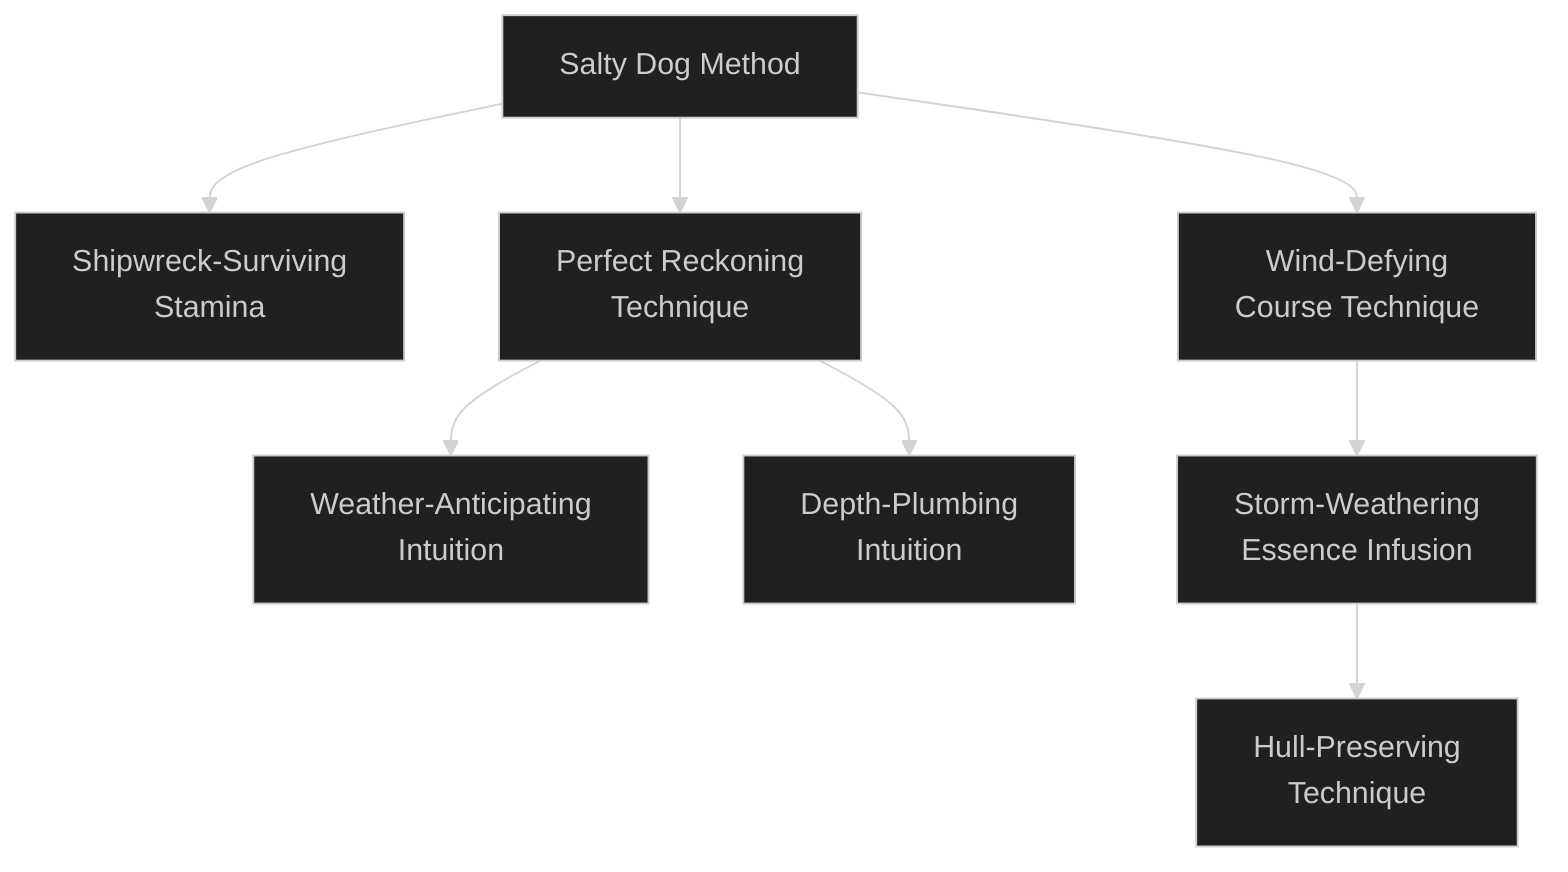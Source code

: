 ---
config:
  theme: dark
---
flowchart TD

    salty_dog_method[Salty Dog Method]
    click salty_dog_method callback "
        Salty Dog Method<br>
        <br>
        Cost: 3 motes<br>
        Duration: One day<br>
        Type: Reflexive<br>
        Minimum Sail: 2<br>
        Minimum Essence: 1<br>
        Prerequisite Charms: None<br>
        <br>
        While this Charm remains in effect, it gives the
        character perfect sea legs. While the Charm lasts, the
        character will not lose his balance or footing, even on the
        most storm-tossed ship, though collisions and so forth may
        still require Dexterity + Athletics rolls. Characters using
        this Charm will not become seasick, even on rough seas.
        "

    shipwreck_surviving_stamina[Shipwreck-Surviving<br>Stamina]
    salty_dog_method --> shipwreck_surviving_stamina
    click shipwreck_surviving_stamina callback "
        Shipwreck-Surviving Stamina<br>
        <br>
        Cost: 5 motes<br>
        Duration: One day<br>
        Type: Reflexive<br>
        Minimum Sail: 3<br>
        Minimum Essence: 1<br>
        Prerequisite Charms: Salty Dog Method<br>
        <br>
        A character using this Charm can survive indefinitely
        in water. She will never tire from treading water and may
        drink seawater without ill effect. She is protected from
        sunburn and other exposure effects and can hold her
        breath for up to five minutes per point of Stamina. This
        Charm does nothing to ward off hostile sea life, nor does it
        protect a character from inclement weather.
        "

    perfect_reckoning_technique[Perfect Reckoning<br>Technique]
    salty_dog_method --> perfect_reckoning_technique
    click perfect_reckoning_technique callback "
        Perfect Reckoning Technique<br>
        <br>
        Cost: 4 motes<br>
        Duration: Instant<br>
        Type: Simple<br>
        Minimum Sail: 3<br>
        Minimum Essence: 1<br>
        Prerequisite Charms: Salty Dog Method<br>
        <br>
        Through the use of this Charm, the character may
        learn exactly where her ship lies in relation to landmarks
        and locations she already knows. This knowledge allows
        her to pinpoint her location, but only in regard to known
        landmarks. The Charm does not allow the character to
        indirectly divine the local geography by sensing her distance
        from previously uncharted reefs or lost islands.
        "

    weather_anticipating_intuition[Weather-Anticipating<br>Intuition]
    perfect_reckoning_technique --> weather_anticipating_intuition
    click weather_anticipating_intuition callback "
        Weather-Anticipating Intuition<br>
        <br>
        Cost: 6 motes<br>
        Duration: Instant<br>
        Type: Simple<br>
        Minimum Sail: 3<br>
        Minimum Essence: 1<br>
        Prerequisite Charms: Perfect Reckoning Technique<br>
        <br>
        By placing her finger in the water, the character can
        instantly predict future weather for a number of days equal
        to the Chosen's permanent Essence. The only thing that
        will cause this forecast to err is the influence of powerful
        magic changing the weather - this Charm will foresee
        even freak squalls and unexpected fogs.
        "

    depth_plumbing_intuition[Depth-Plumbing<br>Intuition]
    perfect_reckoning_technique --> depth_plumbing_intuition
    click depth_plumbing_intuition callback "
        Depth-Plumbing Intuition<br>
        <br>
        Cost: 4 motes<br>
        Duration: One scene<br>
        Type: Reflexive<br>
        Minimum Sail: 4<br>
        Minimum Essence: 1<br>
        Prerequisite Charms: Perfect Reckoning Technique<br>
        <br>
        By feeling the Essence flows in the world around
        him, the character can sense the depth of the water for
        (100 x his Essence rating) yards. This knowledge allows
        him to discern harbor channels, sense reefs and so on.
        Note that awareness of a hazard doesn't necessarily mean
        that the character's ship is agile or well-handled enough
        to avoid the obstacle.
        "

    wind_defying_course_technique[Wind-Defying<br>Course Technique]
    salty_dog_method --> wind_defying_course_technique
    click wind_defying_course_technique callback "
        Wind-Defying Course Technique<br>
        <br>
        Cost: 6 motes<br>
        Duration: One scene<br>
        Type: Simple<br>
        Minimum Sail: 3<br>
        Minimum Essence: 2<br>
        Prerequisite Charms: Salty Dog Method<br>
        <br>
        A character using this Charm while aboard a ship can
        tack much more closely to the wind than would be normal
        for his ship and rigging. Ships affected by this Charm
        cannot sail directly into the wind, but they can sail very
        near to it and, in general, handle more lightly and responsively
        than normal. Aside from additions to maneuverability
        and speed, which vary from ship to ship, the pilot may add
        the Essence rating of the character invoking the Charm to
        her Dexterity + Sail for ship handling. A ship that has had
        multiple Exalted use this Charm on it only benefits from
        the character with the highest Essence score.
        "

    storm_weathering_essence_infusion[Storm-Weathering<br>Essence Infusion]
    wind_defying_course_technique --> storm_weathering_essence_infusion
    click storm_weathering_essence_infusion callback "
        Storm-Weathering Essence Infusion<br>
        <br>
        Cost: 6 motes, 1 Willpower<br>
        Duration: One day<br>
        Type: Simple<br>
        Minimum Sail: 4<br>
        Minimum Essence: 2<br>
        Prerequisite Charms: Wind-Defying Course Technique<br>
        <br>
        Storms are great banes of ships, particularly the lightly
        built galleys that ferry cargo between the ports of the Inner
        Sea. Storms can snap masts and oars, capsize ships or simply
        smash them beneath vast swells. While under the protection
        of this Charm, a ship is safe from these and other weather-related
        disasters, so long as it has a competent helmsman —
        no Charm can protect a ship drifting without steerage in a
        gale. A character with this Charm can protect a ship of up to
        (20 x the character's Essence rating) feet in length.
        "

    hull_preserving_technique[Hull-Preserving<br>Technique]
    storm_weathering_essence_infusion --> hull_preserving_technique
    click hull_preserving_technique callback "
        Hull-Preserving Technique<br>
        <br>
        Cost: 8 motes, 1 Willpower, 1 health level<br>
        Duration: One turn<br>
        Type: Simple<br>
        Minimum Sail: 5<br>
        Minimum Essence: 3<br>
        Prerequisite Charms: Storm-Weathering Essence Infusion<br>
        <br>
        Even more dangerous to a boat than a storm is a sharp
        impact — from the ram of a warship or from a rock or shoal.
        Even running aground on a sandbank can gut a ship or
        damage it so severely it founders. By bracing herself against
        the ship and channeling Essence through it at the moment
        of impact, the character can cause her magic to absorb the
        damage, leaving the ship unharmed. This effect can cause
        severe damage to a ramming vessel, as the preserved ship
        yields only as much as the impact of the ram pushes it
        sideways through the water. The character may have to use
        this Charm multiple turns in a row if the ship suffers
        multiple impacts. For example, if the ship fails to turn away
        and scrapes longways across a reef, the character may have
        to renew the Charm every turn the scraping continues. As
        with Storm-Weathering Essence Infusion, a character
        cannot use this Charm to protect a ship of more than (20
        x the character's Essence rating) feet in length.
        "